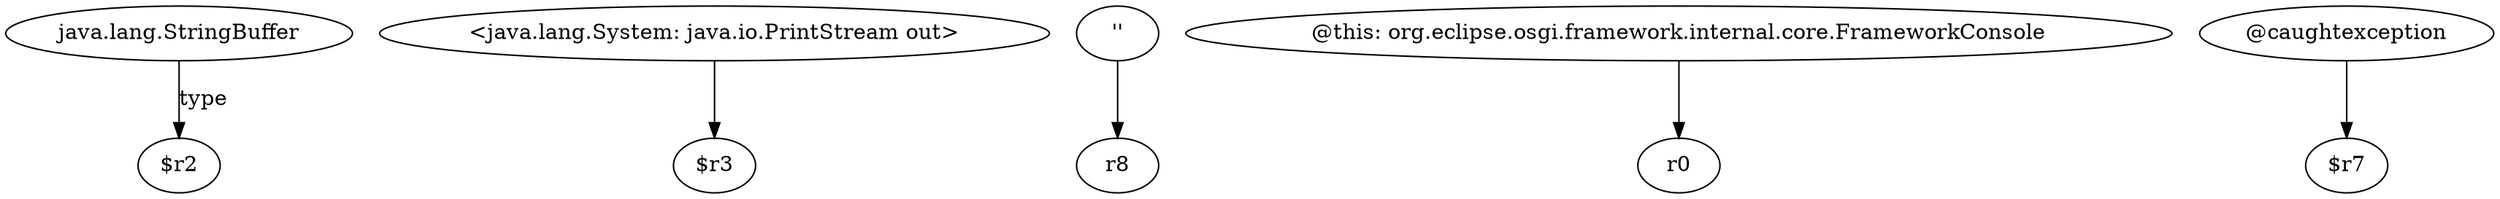 digraph g {
0[label="java.lang.StringBuffer"]
1[label="$r2"]
0->1[label="type"]
2[label="<java.lang.System: java.io.PrintStream out>"]
3[label="$r3"]
2->3[label=""]
4[label="''"]
5[label="r8"]
4->5[label=""]
6[label="@this: org.eclipse.osgi.framework.internal.core.FrameworkConsole"]
7[label="r0"]
6->7[label=""]
8[label="@caughtexception"]
9[label="$r7"]
8->9[label=""]
}